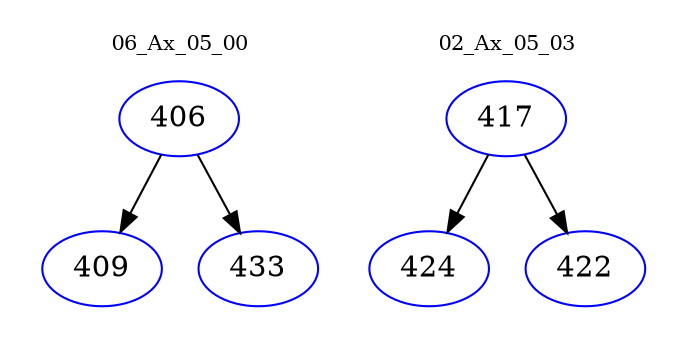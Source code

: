 digraph{
subgraph cluster_0 {
color = white
label = "06_Ax_05_00";
fontsize=10;
T0_406 [label="406", color="blue"]
T0_406 -> T0_409 [color="black"]
T0_409 [label="409", color="blue"]
T0_406 -> T0_433 [color="black"]
T0_433 [label="433", color="blue"]
}
subgraph cluster_1 {
color = white
label = "02_Ax_05_03";
fontsize=10;
T1_417 [label="417", color="blue"]
T1_417 -> T1_424 [color="black"]
T1_424 [label="424", color="blue"]
T1_417 -> T1_422 [color="black"]
T1_422 [label="422", color="blue"]
}
}
